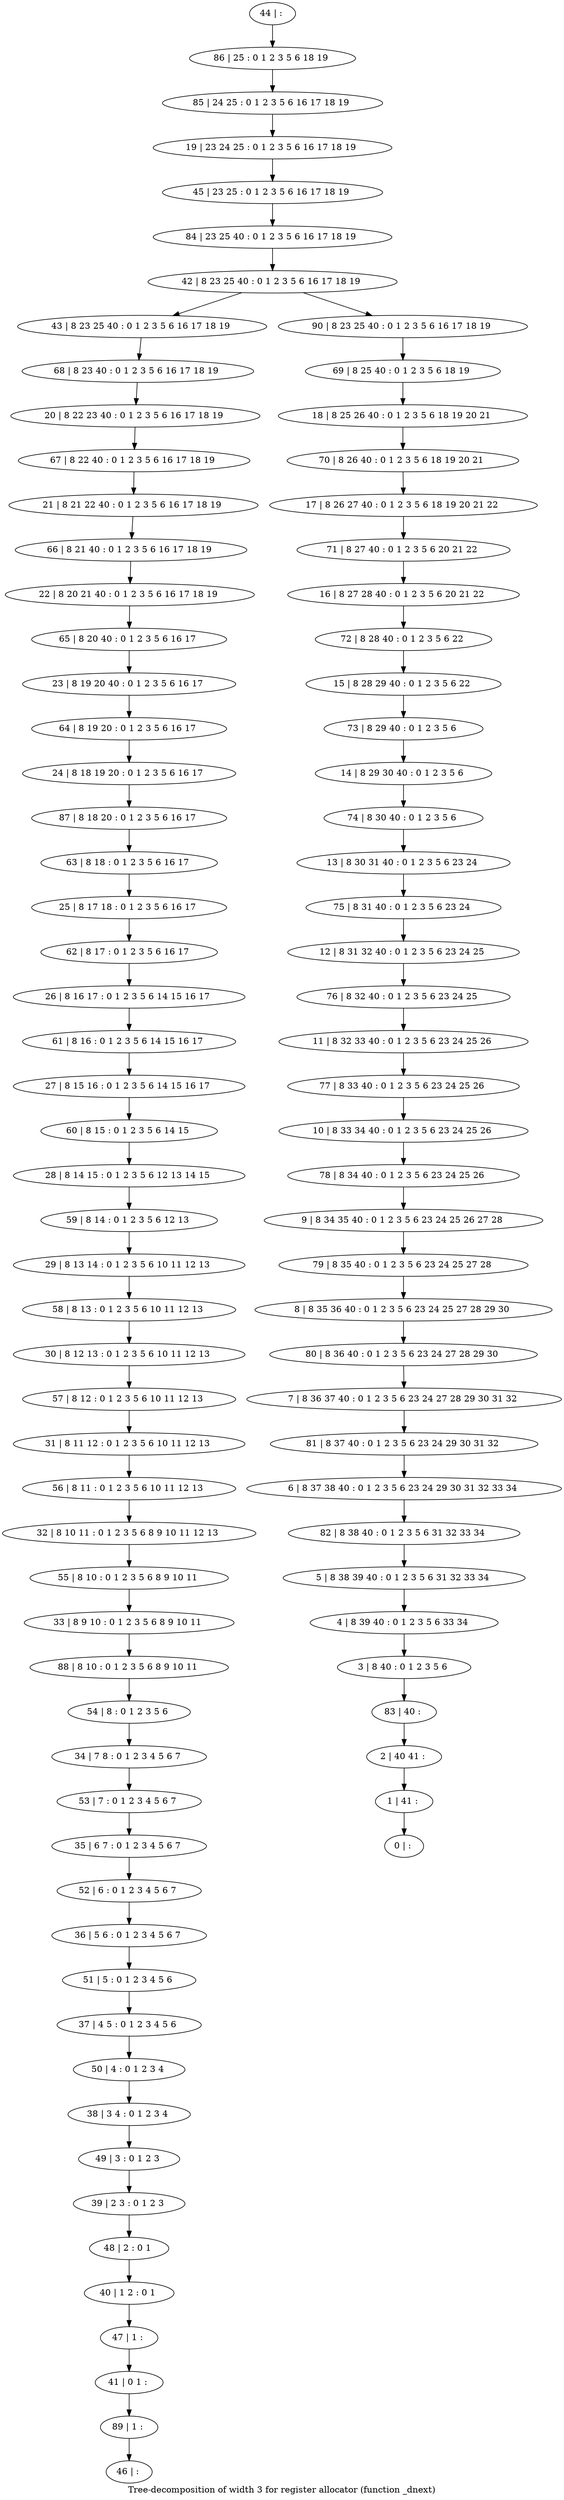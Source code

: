 digraph G {
graph [label="Tree-decomposition of width 3 for register allocator (function _dnext)"]
0[label="0 | : "];
1[label="1 | 41 : "];
2[label="2 | 40 41 : "];
3[label="3 | 8 40 : 0 1 2 3 5 6 "];
4[label="4 | 8 39 40 : 0 1 2 3 5 6 33 34 "];
5[label="5 | 8 38 39 40 : 0 1 2 3 5 6 31 32 33 34 "];
6[label="6 | 8 37 38 40 : 0 1 2 3 5 6 23 24 29 30 31 32 33 34 "];
7[label="7 | 8 36 37 40 : 0 1 2 3 5 6 23 24 27 28 29 30 31 32 "];
8[label="8 | 8 35 36 40 : 0 1 2 3 5 6 23 24 25 27 28 29 30 "];
9[label="9 | 8 34 35 40 : 0 1 2 3 5 6 23 24 25 26 27 28 "];
10[label="10 | 8 33 34 40 : 0 1 2 3 5 6 23 24 25 26 "];
11[label="11 | 8 32 33 40 : 0 1 2 3 5 6 23 24 25 26 "];
12[label="12 | 8 31 32 40 : 0 1 2 3 5 6 23 24 25 "];
13[label="13 | 8 30 31 40 : 0 1 2 3 5 6 23 24 "];
14[label="14 | 8 29 30 40 : 0 1 2 3 5 6 "];
15[label="15 | 8 28 29 40 : 0 1 2 3 5 6 22 "];
16[label="16 | 8 27 28 40 : 0 1 2 3 5 6 20 21 22 "];
17[label="17 | 8 26 27 40 : 0 1 2 3 5 6 18 19 20 21 22 "];
18[label="18 | 8 25 26 40 : 0 1 2 3 5 6 18 19 20 21 "];
19[label="19 | 23 24 25 : 0 1 2 3 5 6 16 17 18 19 "];
20[label="20 | 8 22 23 40 : 0 1 2 3 5 6 16 17 18 19 "];
21[label="21 | 8 21 22 40 : 0 1 2 3 5 6 16 17 18 19 "];
22[label="22 | 8 20 21 40 : 0 1 2 3 5 6 16 17 18 19 "];
23[label="23 | 8 19 20 40 : 0 1 2 3 5 6 16 17 "];
24[label="24 | 8 18 19 20 : 0 1 2 3 5 6 16 17 "];
25[label="25 | 8 17 18 : 0 1 2 3 5 6 16 17 "];
26[label="26 | 8 16 17 : 0 1 2 3 5 6 14 15 16 17 "];
27[label="27 | 8 15 16 : 0 1 2 3 5 6 14 15 16 17 "];
28[label="28 | 8 14 15 : 0 1 2 3 5 6 12 13 14 15 "];
29[label="29 | 8 13 14 : 0 1 2 3 5 6 10 11 12 13 "];
30[label="30 | 8 12 13 : 0 1 2 3 5 6 10 11 12 13 "];
31[label="31 | 8 11 12 : 0 1 2 3 5 6 10 11 12 13 "];
32[label="32 | 8 10 11 : 0 1 2 3 5 6 8 9 10 11 12 13 "];
33[label="33 | 8 9 10 : 0 1 2 3 5 6 8 9 10 11 "];
34[label="34 | 7 8 : 0 1 2 3 4 5 6 7 "];
35[label="35 | 6 7 : 0 1 2 3 4 5 6 7 "];
36[label="36 | 5 6 : 0 1 2 3 4 5 6 7 "];
37[label="37 | 4 5 : 0 1 2 3 4 5 6 "];
38[label="38 | 3 4 : 0 1 2 3 4 "];
39[label="39 | 2 3 : 0 1 2 3 "];
40[label="40 | 1 2 : 0 1 "];
41[label="41 | 0 1 : "];
42[label="42 | 8 23 25 40 : 0 1 2 3 5 6 16 17 18 19 "];
43[label="43 | 8 23 25 40 : 0 1 2 3 5 6 16 17 18 19 "];
44[label="44 | : "];
45[label="45 | 23 25 : 0 1 2 3 5 6 16 17 18 19 "];
46[label="46 | : "];
47[label="47 | 1 : "];
48[label="48 | 2 : 0 1 "];
49[label="49 | 3 : 0 1 2 3 "];
50[label="50 | 4 : 0 1 2 3 4 "];
51[label="51 | 5 : 0 1 2 3 4 5 6 "];
52[label="52 | 6 : 0 1 2 3 4 5 6 7 "];
53[label="53 | 7 : 0 1 2 3 4 5 6 7 "];
54[label="54 | 8 : 0 1 2 3 5 6 "];
55[label="55 | 8 10 : 0 1 2 3 5 6 8 9 10 11 "];
56[label="56 | 8 11 : 0 1 2 3 5 6 10 11 12 13 "];
57[label="57 | 8 12 : 0 1 2 3 5 6 10 11 12 13 "];
58[label="58 | 8 13 : 0 1 2 3 5 6 10 11 12 13 "];
59[label="59 | 8 14 : 0 1 2 3 5 6 12 13 "];
60[label="60 | 8 15 : 0 1 2 3 5 6 14 15 "];
61[label="61 | 8 16 : 0 1 2 3 5 6 14 15 16 17 "];
62[label="62 | 8 17 : 0 1 2 3 5 6 16 17 "];
63[label="63 | 8 18 : 0 1 2 3 5 6 16 17 "];
64[label="64 | 8 19 20 : 0 1 2 3 5 6 16 17 "];
65[label="65 | 8 20 40 : 0 1 2 3 5 6 16 17 "];
66[label="66 | 8 21 40 : 0 1 2 3 5 6 16 17 18 19 "];
67[label="67 | 8 22 40 : 0 1 2 3 5 6 16 17 18 19 "];
68[label="68 | 8 23 40 : 0 1 2 3 5 6 16 17 18 19 "];
69[label="69 | 8 25 40 : 0 1 2 3 5 6 18 19 "];
70[label="70 | 8 26 40 : 0 1 2 3 5 6 18 19 20 21 "];
71[label="71 | 8 27 40 : 0 1 2 3 5 6 20 21 22 "];
72[label="72 | 8 28 40 : 0 1 2 3 5 6 22 "];
73[label="73 | 8 29 40 : 0 1 2 3 5 6 "];
74[label="74 | 8 30 40 : 0 1 2 3 5 6 "];
75[label="75 | 8 31 40 : 0 1 2 3 5 6 23 24 "];
76[label="76 | 8 32 40 : 0 1 2 3 5 6 23 24 25 "];
77[label="77 | 8 33 40 : 0 1 2 3 5 6 23 24 25 26 "];
78[label="78 | 8 34 40 : 0 1 2 3 5 6 23 24 25 26 "];
79[label="79 | 8 35 40 : 0 1 2 3 5 6 23 24 25 27 28 "];
80[label="80 | 8 36 40 : 0 1 2 3 5 6 23 24 27 28 29 30 "];
81[label="81 | 8 37 40 : 0 1 2 3 5 6 23 24 29 30 31 32 "];
82[label="82 | 8 38 40 : 0 1 2 3 5 6 31 32 33 34 "];
83[label="83 | 40 : "];
84[label="84 | 23 25 40 : 0 1 2 3 5 6 16 17 18 19 "];
85[label="85 | 24 25 : 0 1 2 3 5 6 16 17 18 19 "];
86[label="86 | 25 : 0 1 2 3 5 6 18 19 "];
87[label="87 | 8 18 20 : 0 1 2 3 5 6 16 17 "];
88[label="88 | 8 10 : 0 1 2 3 5 6 8 9 10 11 "];
89[label="89 | 1 : "];
90[label="90 | 8 23 25 40 : 0 1 2 3 5 6 16 17 18 19 "];
47->41 ;
40->47 ;
48->40 ;
39->48 ;
49->39 ;
38->49 ;
50->38 ;
37->50 ;
51->37 ;
36->51 ;
52->36 ;
35->52 ;
53->35 ;
34->53 ;
54->34 ;
55->33 ;
32->55 ;
56->32 ;
31->56 ;
57->31 ;
30->57 ;
58->30 ;
29->58 ;
59->29 ;
28->59 ;
60->28 ;
27->60 ;
61->27 ;
26->61 ;
62->26 ;
25->62 ;
63->25 ;
64->24 ;
23->64 ;
65->23 ;
22->65 ;
66->22 ;
21->66 ;
67->21 ;
20->67 ;
68->20 ;
43->68 ;
87->63 ;
24->87 ;
88->54 ;
33->88 ;
89->46 ;
41->89 ;
44->86 ;
86->85 ;
85->19 ;
19->45 ;
45->84 ;
84->42 ;
69->18 ;
18->70 ;
70->17 ;
17->71 ;
71->16 ;
16->72 ;
72->15 ;
15->73 ;
73->14 ;
14->74 ;
74->13 ;
13->75 ;
75->12 ;
12->76 ;
76->11 ;
11->77 ;
77->10 ;
10->78 ;
78->9 ;
9->79 ;
79->8 ;
8->80 ;
80->7 ;
7->81 ;
81->6 ;
6->82 ;
82->5 ;
5->4 ;
4->3 ;
3->83 ;
83->2 ;
2->1 ;
1->0 ;
90->69 ;
42->43 ;
42->90 ;
}

